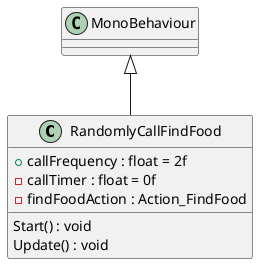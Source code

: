 @startuml
class RandomlyCallFindFood {
    + callFrequency : float = 2f
    - callTimer : float = 0f
    - findFoodAction : Action_FindFood
    Start() : void
    Update() : void
}
MonoBehaviour <|-- RandomlyCallFindFood
@enduml
